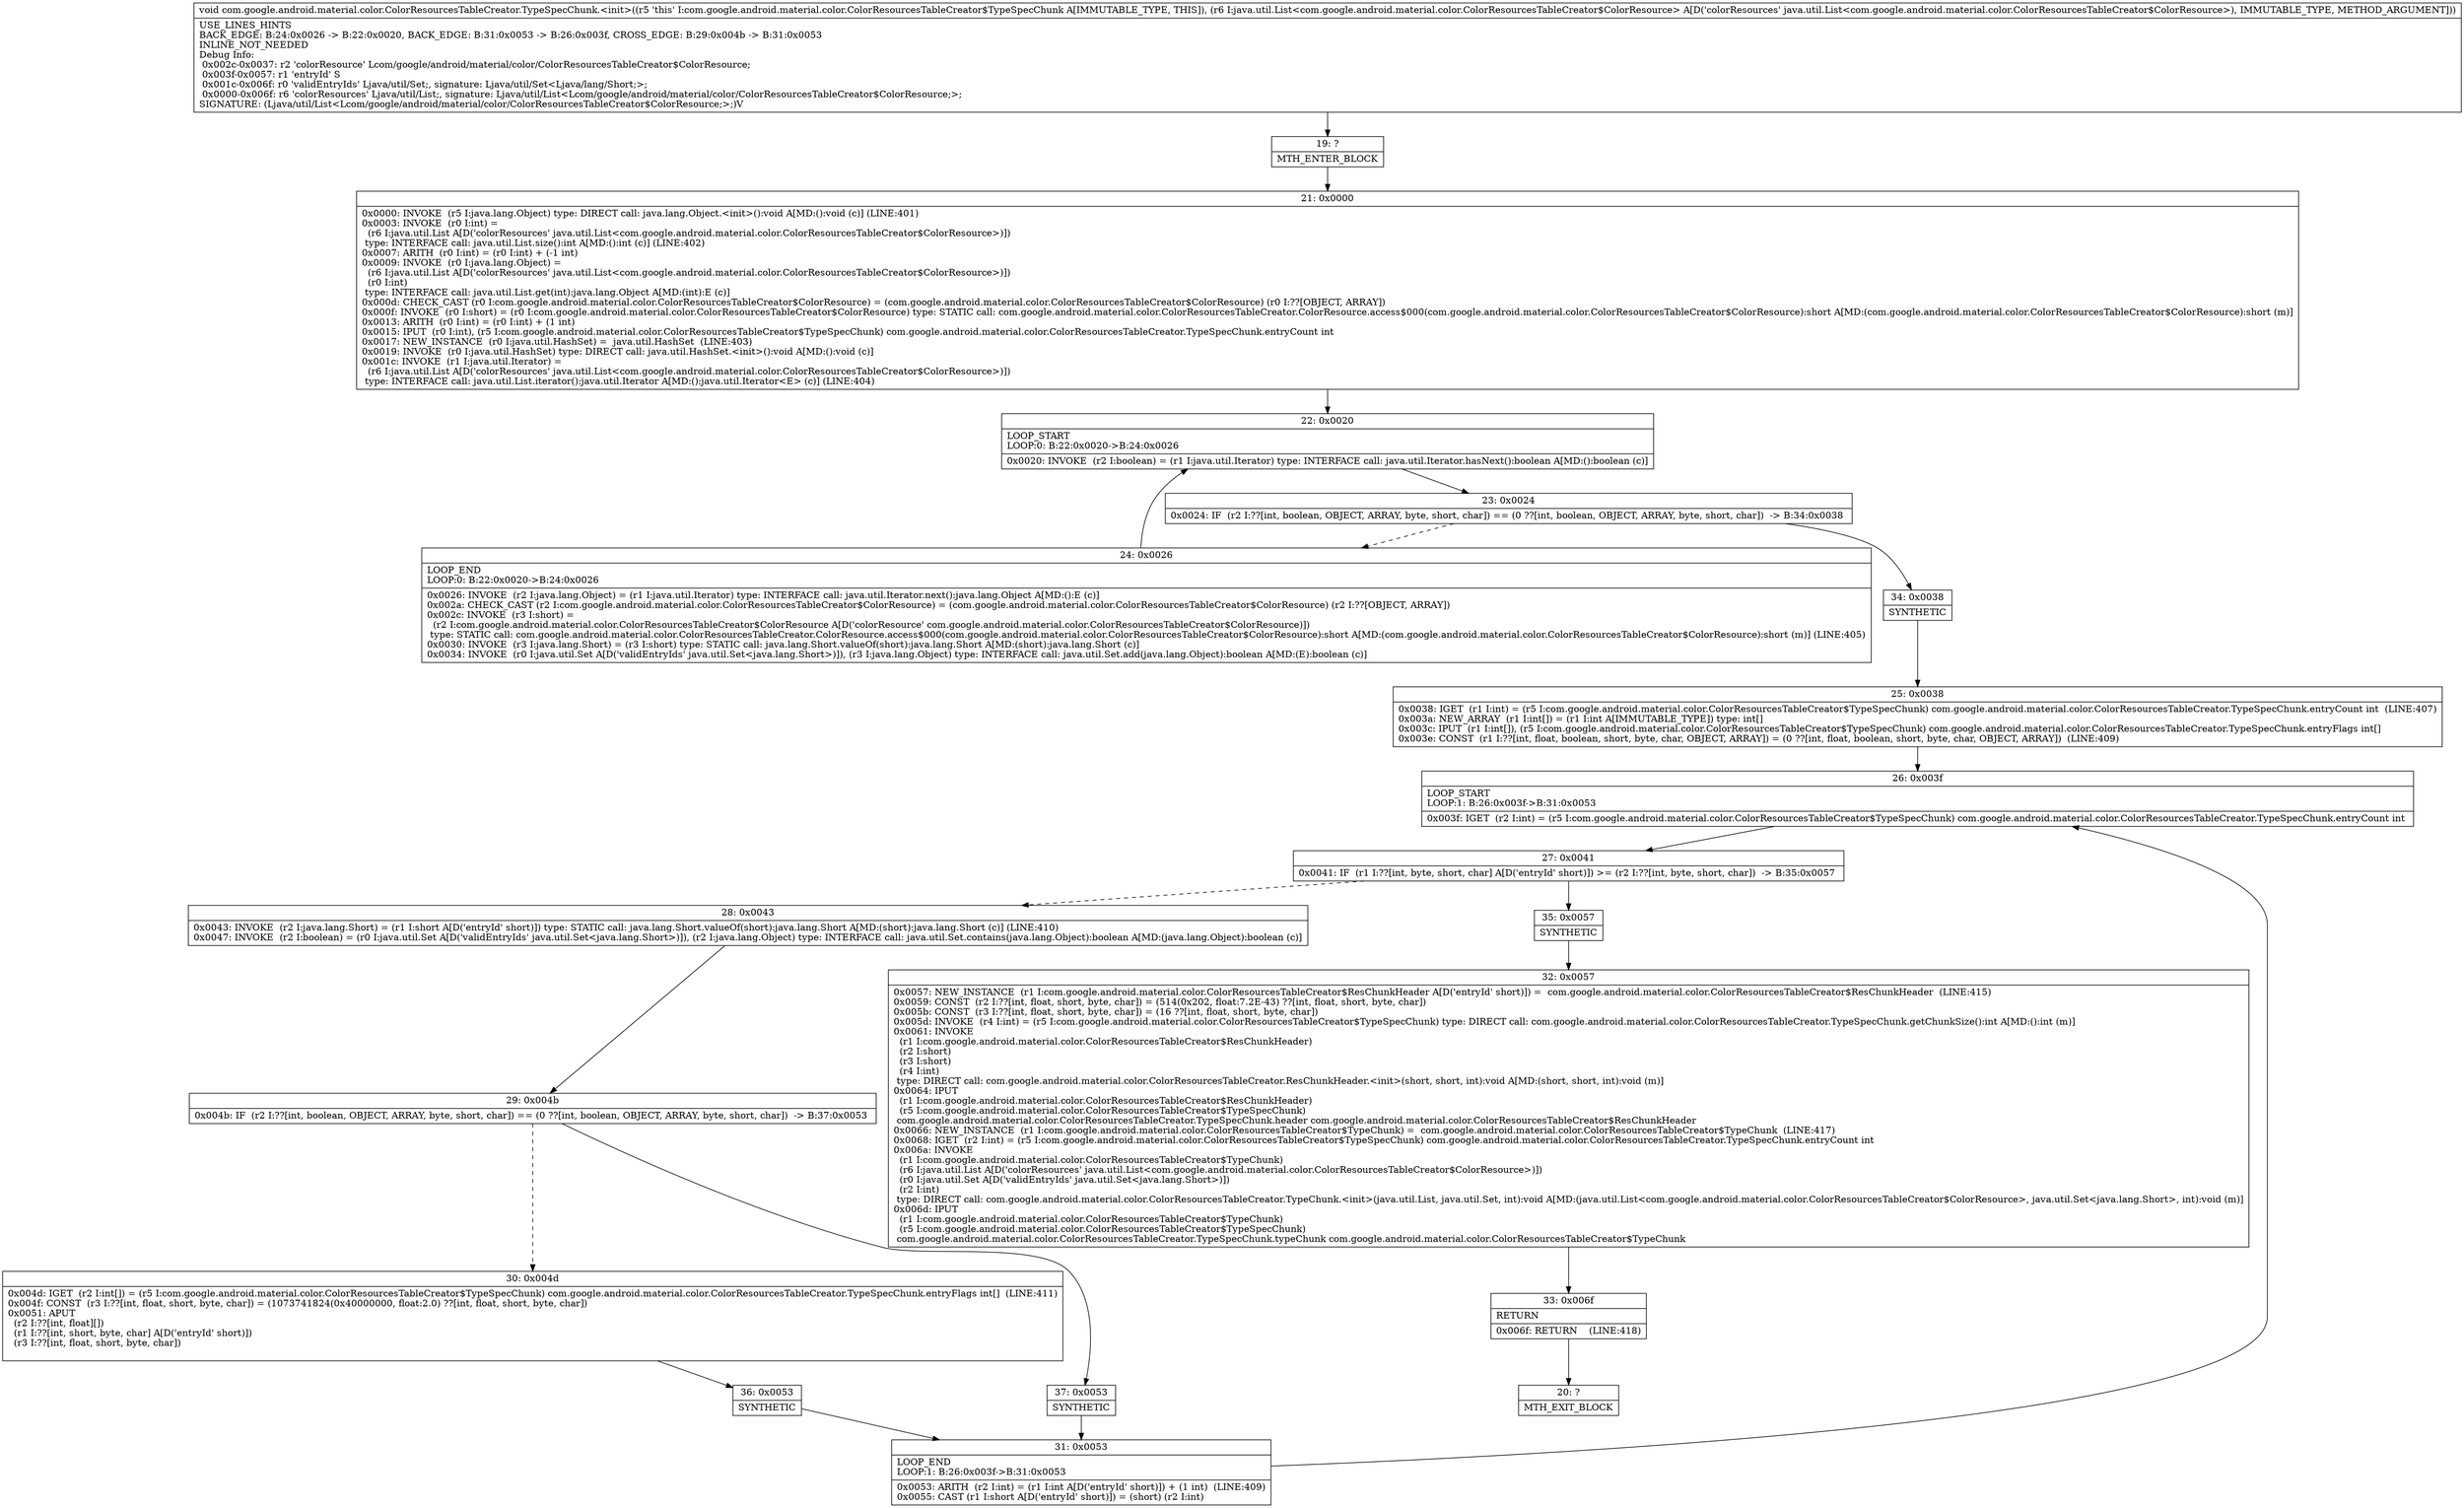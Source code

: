 digraph "CFG forcom.google.android.material.color.ColorResourcesTableCreator.TypeSpecChunk.\<init\>(Ljava\/util\/List;)V" {
Node_19 [shape=record,label="{19\:\ ?|MTH_ENTER_BLOCK\l}"];
Node_21 [shape=record,label="{21\:\ 0x0000|0x0000: INVOKE  (r5 I:java.lang.Object) type: DIRECT call: java.lang.Object.\<init\>():void A[MD:():void (c)] (LINE:401)\l0x0003: INVOKE  (r0 I:int) = \l  (r6 I:java.util.List A[D('colorResources' java.util.List\<com.google.android.material.color.ColorResourcesTableCreator$ColorResource\>)])\l type: INTERFACE call: java.util.List.size():int A[MD:():int (c)] (LINE:402)\l0x0007: ARITH  (r0 I:int) = (r0 I:int) + (\-1 int) \l0x0009: INVOKE  (r0 I:java.lang.Object) = \l  (r6 I:java.util.List A[D('colorResources' java.util.List\<com.google.android.material.color.ColorResourcesTableCreator$ColorResource\>)])\l  (r0 I:int)\l type: INTERFACE call: java.util.List.get(int):java.lang.Object A[MD:(int):E (c)]\l0x000d: CHECK_CAST (r0 I:com.google.android.material.color.ColorResourcesTableCreator$ColorResource) = (com.google.android.material.color.ColorResourcesTableCreator$ColorResource) (r0 I:??[OBJECT, ARRAY]) \l0x000f: INVOKE  (r0 I:short) = (r0 I:com.google.android.material.color.ColorResourcesTableCreator$ColorResource) type: STATIC call: com.google.android.material.color.ColorResourcesTableCreator.ColorResource.access$000(com.google.android.material.color.ColorResourcesTableCreator$ColorResource):short A[MD:(com.google.android.material.color.ColorResourcesTableCreator$ColorResource):short (m)]\l0x0013: ARITH  (r0 I:int) = (r0 I:int) + (1 int) \l0x0015: IPUT  (r0 I:int), (r5 I:com.google.android.material.color.ColorResourcesTableCreator$TypeSpecChunk) com.google.android.material.color.ColorResourcesTableCreator.TypeSpecChunk.entryCount int \l0x0017: NEW_INSTANCE  (r0 I:java.util.HashSet) =  java.util.HashSet  (LINE:403)\l0x0019: INVOKE  (r0 I:java.util.HashSet) type: DIRECT call: java.util.HashSet.\<init\>():void A[MD:():void (c)]\l0x001c: INVOKE  (r1 I:java.util.Iterator) = \l  (r6 I:java.util.List A[D('colorResources' java.util.List\<com.google.android.material.color.ColorResourcesTableCreator$ColorResource\>)])\l type: INTERFACE call: java.util.List.iterator():java.util.Iterator A[MD:():java.util.Iterator\<E\> (c)] (LINE:404)\l}"];
Node_22 [shape=record,label="{22\:\ 0x0020|LOOP_START\lLOOP:0: B:22:0x0020\-\>B:24:0x0026\l|0x0020: INVOKE  (r2 I:boolean) = (r1 I:java.util.Iterator) type: INTERFACE call: java.util.Iterator.hasNext():boolean A[MD:():boolean (c)]\l}"];
Node_23 [shape=record,label="{23\:\ 0x0024|0x0024: IF  (r2 I:??[int, boolean, OBJECT, ARRAY, byte, short, char]) == (0 ??[int, boolean, OBJECT, ARRAY, byte, short, char])  \-\> B:34:0x0038 \l}"];
Node_24 [shape=record,label="{24\:\ 0x0026|LOOP_END\lLOOP:0: B:22:0x0020\-\>B:24:0x0026\l|0x0026: INVOKE  (r2 I:java.lang.Object) = (r1 I:java.util.Iterator) type: INTERFACE call: java.util.Iterator.next():java.lang.Object A[MD:():E (c)]\l0x002a: CHECK_CAST (r2 I:com.google.android.material.color.ColorResourcesTableCreator$ColorResource) = (com.google.android.material.color.ColorResourcesTableCreator$ColorResource) (r2 I:??[OBJECT, ARRAY]) \l0x002c: INVOKE  (r3 I:short) = \l  (r2 I:com.google.android.material.color.ColorResourcesTableCreator$ColorResource A[D('colorResource' com.google.android.material.color.ColorResourcesTableCreator$ColorResource)])\l type: STATIC call: com.google.android.material.color.ColorResourcesTableCreator.ColorResource.access$000(com.google.android.material.color.ColorResourcesTableCreator$ColorResource):short A[MD:(com.google.android.material.color.ColorResourcesTableCreator$ColorResource):short (m)] (LINE:405)\l0x0030: INVOKE  (r3 I:java.lang.Short) = (r3 I:short) type: STATIC call: java.lang.Short.valueOf(short):java.lang.Short A[MD:(short):java.lang.Short (c)]\l0x0034: INVOKE  (r0 I:java.util.Set A[D('validEntryIds' java.util.Set\<java.lang.Short\>)]), (r3 I:java.lang.Object) type: INTERFACE call: java.util.Set.add(java.lang.Object):boolean A[MD:(E):boolean (c)]\l}"];
Node_34 [shape=record,label="{34\:\ 0x0038|SYNTHETIC\l}"];
Node_25 [shape=record,label="{25\:\ 0x0038|0x0038: IGET  (r1 I:int) = (r5 I:com.google.android.material.color.ColorResourcesTableCreator$TypeSpecChunk) com.google.android.material.color.ColorResourcesTableCreator.TypeSpecChunk.entryCount int  (LINE:407)\l0x003a: NEW_ARRAY  (r1 I:int[]) = (r1 I:int A[IMMUTABLE_TYPE]) type: int[] \l0x003c: IPUT  (r1 I:int[]), (r5 I:com.google.android.material.color.ColorResourcesTableCreator$TypeSpecChunk) com.google.android.material.color.ColorResourcesTableCreator.TypeSpecChunk.entryFlags int[] \l0x003e: CONST  (r1 I:??[int, float, boolean, short, byte, char, OBJECT, ARRAY]) = (0 ??[int, float, boolean, short, byte, char, OBJECT, ARRAY])  (LINE:409)\l}"];
Node_26 [shape=record,label="{26\:\ 0x003f|LOOP_START\lLOOP:1: B:26:0x003f\-\>B:31:0x0053\l|0x003f: IGET  (r2 I:int) = (r5 I:com.google.android.material.color.ColorResourcesTableCreator$TypeSpecChunk) com.google.android.material.color.ColorResourcesTableCreator.TypeSpecChunk.entryCount int \l}"];
Node_27 [shape=record,label="{27\:\ 0x0041|0x0041: IF  (r1 I:??[int, byte, short, char] A[D('entryId' short)]) \>= (r2 I:??[int, byte, short, char])  \-\> B:35:0x0057 \l}"];
Node_28 [shape=record,label="{28\:\ 0x0043|0x0043: INVOKE  (r2 I:java.lang.Short) = (r1 I:short A[D('entryId' short)]) type: STATIC call: java.lang.Short.valueOf(short):java.lang.Short A[MD:(short):java.lang.Short (c)] (LINE:410)\l0x0047: INVOKE  (r2 I:boolean) = (r0 I:java.util.Set A[D('validEntryIds' java.util.Set\<java.lang.Short\>)]), (r2 I:java.lang.Object) type: INTERFACE call: java.util.Set.contains(java.lang.Object):boolean A[MD:(java.lang.Object):boolean (c)]\l}"];
Node_29 [shape=record,label="{29\:\ 0x004b|0x004b: IF  (r2 I:??[int, boolean, OBJECT, ARRAY, byte, short, char]) == (0 ??[int, boolean, OBJECT, ARRAY, byte, short, char])  \-\> B:37:0x0053 \l}"];
Node_30 [shape=record,label="{30\:\ 0x004d|0x004d: IGET  (r2 I:int[]) = (r5 I:com.google.android.material.color.ColorResourcesTableCreator$TypeSpecChunk) com.google.android.material.color.ColorResourcesTableCreator.TypeSpecChunk.entryFlags int[]  (LINE:411)\l0x004f: CONST  (r3 I:??[int, float, short, byte, char]) = (1073741824(0x40000000, float:2.0) ??[int, float, short, byte, char]) \l0x0051: APUT  \l  (r2 I:??[int, float][])\l  (r1 I:??[int, short, byte, char] A[D('entryId' short)])\l  (r3 I:??[int, float, short, byte, char])\l \l}"];
Node_36 [shape=record,label="{36\:\ 0x0053|SYNTHETIC\l}"];
Node_31 [shape=record,label="{31\:\ 0x0053|LOOP_END\lLOOP:1: B:26:0x003f\-\>B:31:0x0053\l|0x0053: ARITH  (r2 I:int) = (r1 I:int A[D('entryId' short)]) + (1 int)  (LINE:409)\l0x0055: CAST (r1 I:short A[D('entryId' short)]) = (short) (r2 I:int) \l}"];
Node_37 [shape=record,label="{37\:\ 0x0053|SYNTHETIC\l}"];
Node_35 [shape=record,label="{35\:\ 0x0057|SYNTHETIC\l}"];
Node_32 [shape=record,label="{32\:\ 0x0057|0x0057: NEW_INSTANCE  (r1 I:com.google.android.material.color.ColorResourcesTableCreator$ResChunkHeader A[D('entryId' short)]) =  com.google.android.material.color.ColorResourcesTableCreator$ResChunkHeader  (LINE:415)\l0x0059: CONST  (r2 I:??[int, float, short, byte, char]) = (514(0x202, float:7.2E\-43) ??[int, float, short, byte, char]) \l0x005b: CONST  (r3 I:??[int, float, short, byte, char]) = (16 ??[int, float, short, byte, char]) \l0x005d: INVOKE  (r4 I:int) = (r5 I:com.google.android.material.color.ColorResourcesTableCreator$TypeSpecChunk) type: DIRECT call: com.google.android.material.color.ColorResourcesTableCreator.TypeSpecChunk.getChunkSize():int A[MD:():int (m)]\l0x0061: INVOKE  \l  (r1 I:com.google.android.material.color.ColorResourcesTableCreator$ResChunkHeader)\l  (r2 I:short)\l  (r3 I:short)\l  (r4 I:int)\l type: DIRECT call: com.google.android.material.color.ColorResourcesTableCreator.ResChunkHeader.\<init\>(short, short, int):void A[MD:(short, short, int):void (m)]\l0x0064: IPUT  \l  (r1 I:com.google.android.material.color.ColorResourcesTableCreator$ResChunkHeader)\l  (r5 I:com.google.android.material.color.ColorResourcesTableCreator$TypeSpecChunk)\l com.google.android.material.color.ColorResourcesTableCreator.TypeSpecChunk.header com.google.android.material.color.ColorResourcesTableCreator$ResChunkHeader \l0x0066: NEW_INSTANCE  (r1 I:com.google.android.material.color.ColorResourcesTableCreator$TypeChunk) =  com.google.android.material.color.ColorResourcesTableCreator$TypeChunk  (LINE:417)\l0x0068: IGET  (r2 I:int) = (r5 I:com.google.android.material.color.ColorResourcesTableCreator$TypeSpecChunk) com.google.android.material.color.ColorResourcesTableCreator.TypeSpecChunk.entryCount int \l0x006a: INVOKE  \l  (r1 I:com.google.android.material.color.ColorResourcesTableCreator$TypeChunk)\l  (r6 I:java.util.List A[D('colorResources' java.util.List\<com.google.android.material.color.ColorResourcesTableCreator$ColorResource\>)])\l  (r0 I:java.util.Set A[D('validEntryIds' java.util.Set\<java.lang.Short\>)])\l  (r2 I:int)\l type: DIRECT call: com.google.android.material.color.ColorResourcesTableCreator.TypeChunk.\<init\>(java.util.List, java.util.Set, int):void A[MD:(java.util.List\<com.google.android.material.color.ColorResourcesTableCreator$ColorResource\>, java.util.Set\<java.lang.Short\>, int):void (m)]\l0x006d: IPUT  \l  (r1 I:com.google.android.material.color.ColorResourcesTableCreator$TypeChunk)\l  (r5 I:com.google.android.material.color.ColorResourcesTableCreator$TypeSpecChunk)\l com.google.android.material.color.ColorResourcesTableCreator.TypeSpecChunk.typeChunk com.google.android.material.color.ColorResourcesTableCreator$TypeChunk \l}"];
Node_33 [shape=record,label="{33\:\ 0x006f|RETURN\l|0x006f: RETURN    (LINE:418)\l}"];
Node_20 [shape=record,label="{20\:\ ?|MTH_EXIT_BLOCK\l}"];
MethodNode[shape=record,label="{void com.google.android.material.color.ColorResourcesTableCreator.TypeSpecChunk.\<init\>((r5 'this' I:com.google.android.material.color.ColorResourcesTableCreator$TypeSpecChunk A[IMMUTABLE_TYPE, THIS]), (r6 I:java.util.List\<com.google.android.material.color.ColorResourcesTableCreator$ColorResource\> A[D('colorResources' java.util.List\<com.google.android.material.color.ColorResourcesTableCreator$ColorResource\>), IMMUTABLE_TYPE, METHOD_ARGUMENT]))  | USE_LINES_HINTS\lBACK_EDGE: B:24:0x0026 \-\> B:22:0x0020, BACK_EDGE: B:31:0x0053 \-\> B:26:0x003f, CROSS_EDGE: B:29:0x004b \-\> B:31:0x0053\lINLINE_NOT_NEEDED\lDebug Info:\l  0x002c\-0x0037: r2 'colorResource' Lcom\/google\/android\/material\/color\/ColorResourcesTableCreator$ColorResource;\l  0x003f\-0x0057: r1 'entryId' S\l  0x001c\-0x006f: r0 'validEntryIds' Ljava\/util\/Set;, signature: Ljava\/util\/Set\<Ljava\/lang\/Short;\>;\l  0x0000\-0x006f: r6 'colorResources' Ljava\/util\/List;, signature: Ljava\/util\/List\<Lcom\/google\/android\/material\/color\/ColorResourcesTableCreator$ColorResource;\>;\lSIGNATURE: (Ljava\/util\/List\<Lcom\/google\/android\/material\/color\/ColorResourcesTableCreator$ColorResource;\>;)V\l}"];
MethodNode -> Node_19;Node_19 -> Node_21;
Node_21 -> Node_22;
Node_22 -> Node_23;
Node_23 -> Node_24[style=dashed];
Node_23 -> Node_34;
Node_24 -> Node_22;
Node_34 -> Node_25;
Node_25 -> Node_26;
Node_26 -> Node_27;
Node_27 -> Node_28[style=dashed];
Node_27 -> Node_35;
Node_28 -> Node_29;
Node_29 -> Node_30[style=dashed];
Node_29 -> Node_37;
Node_30 -> Node_36;
Node_36 -> Node_31;
Node_31 -> Node_26;
Node_37 -> Node_31;
Node_35 -> Node_32;
Node_32 -> Node_33;
Node_33 -> Node_20;
}

